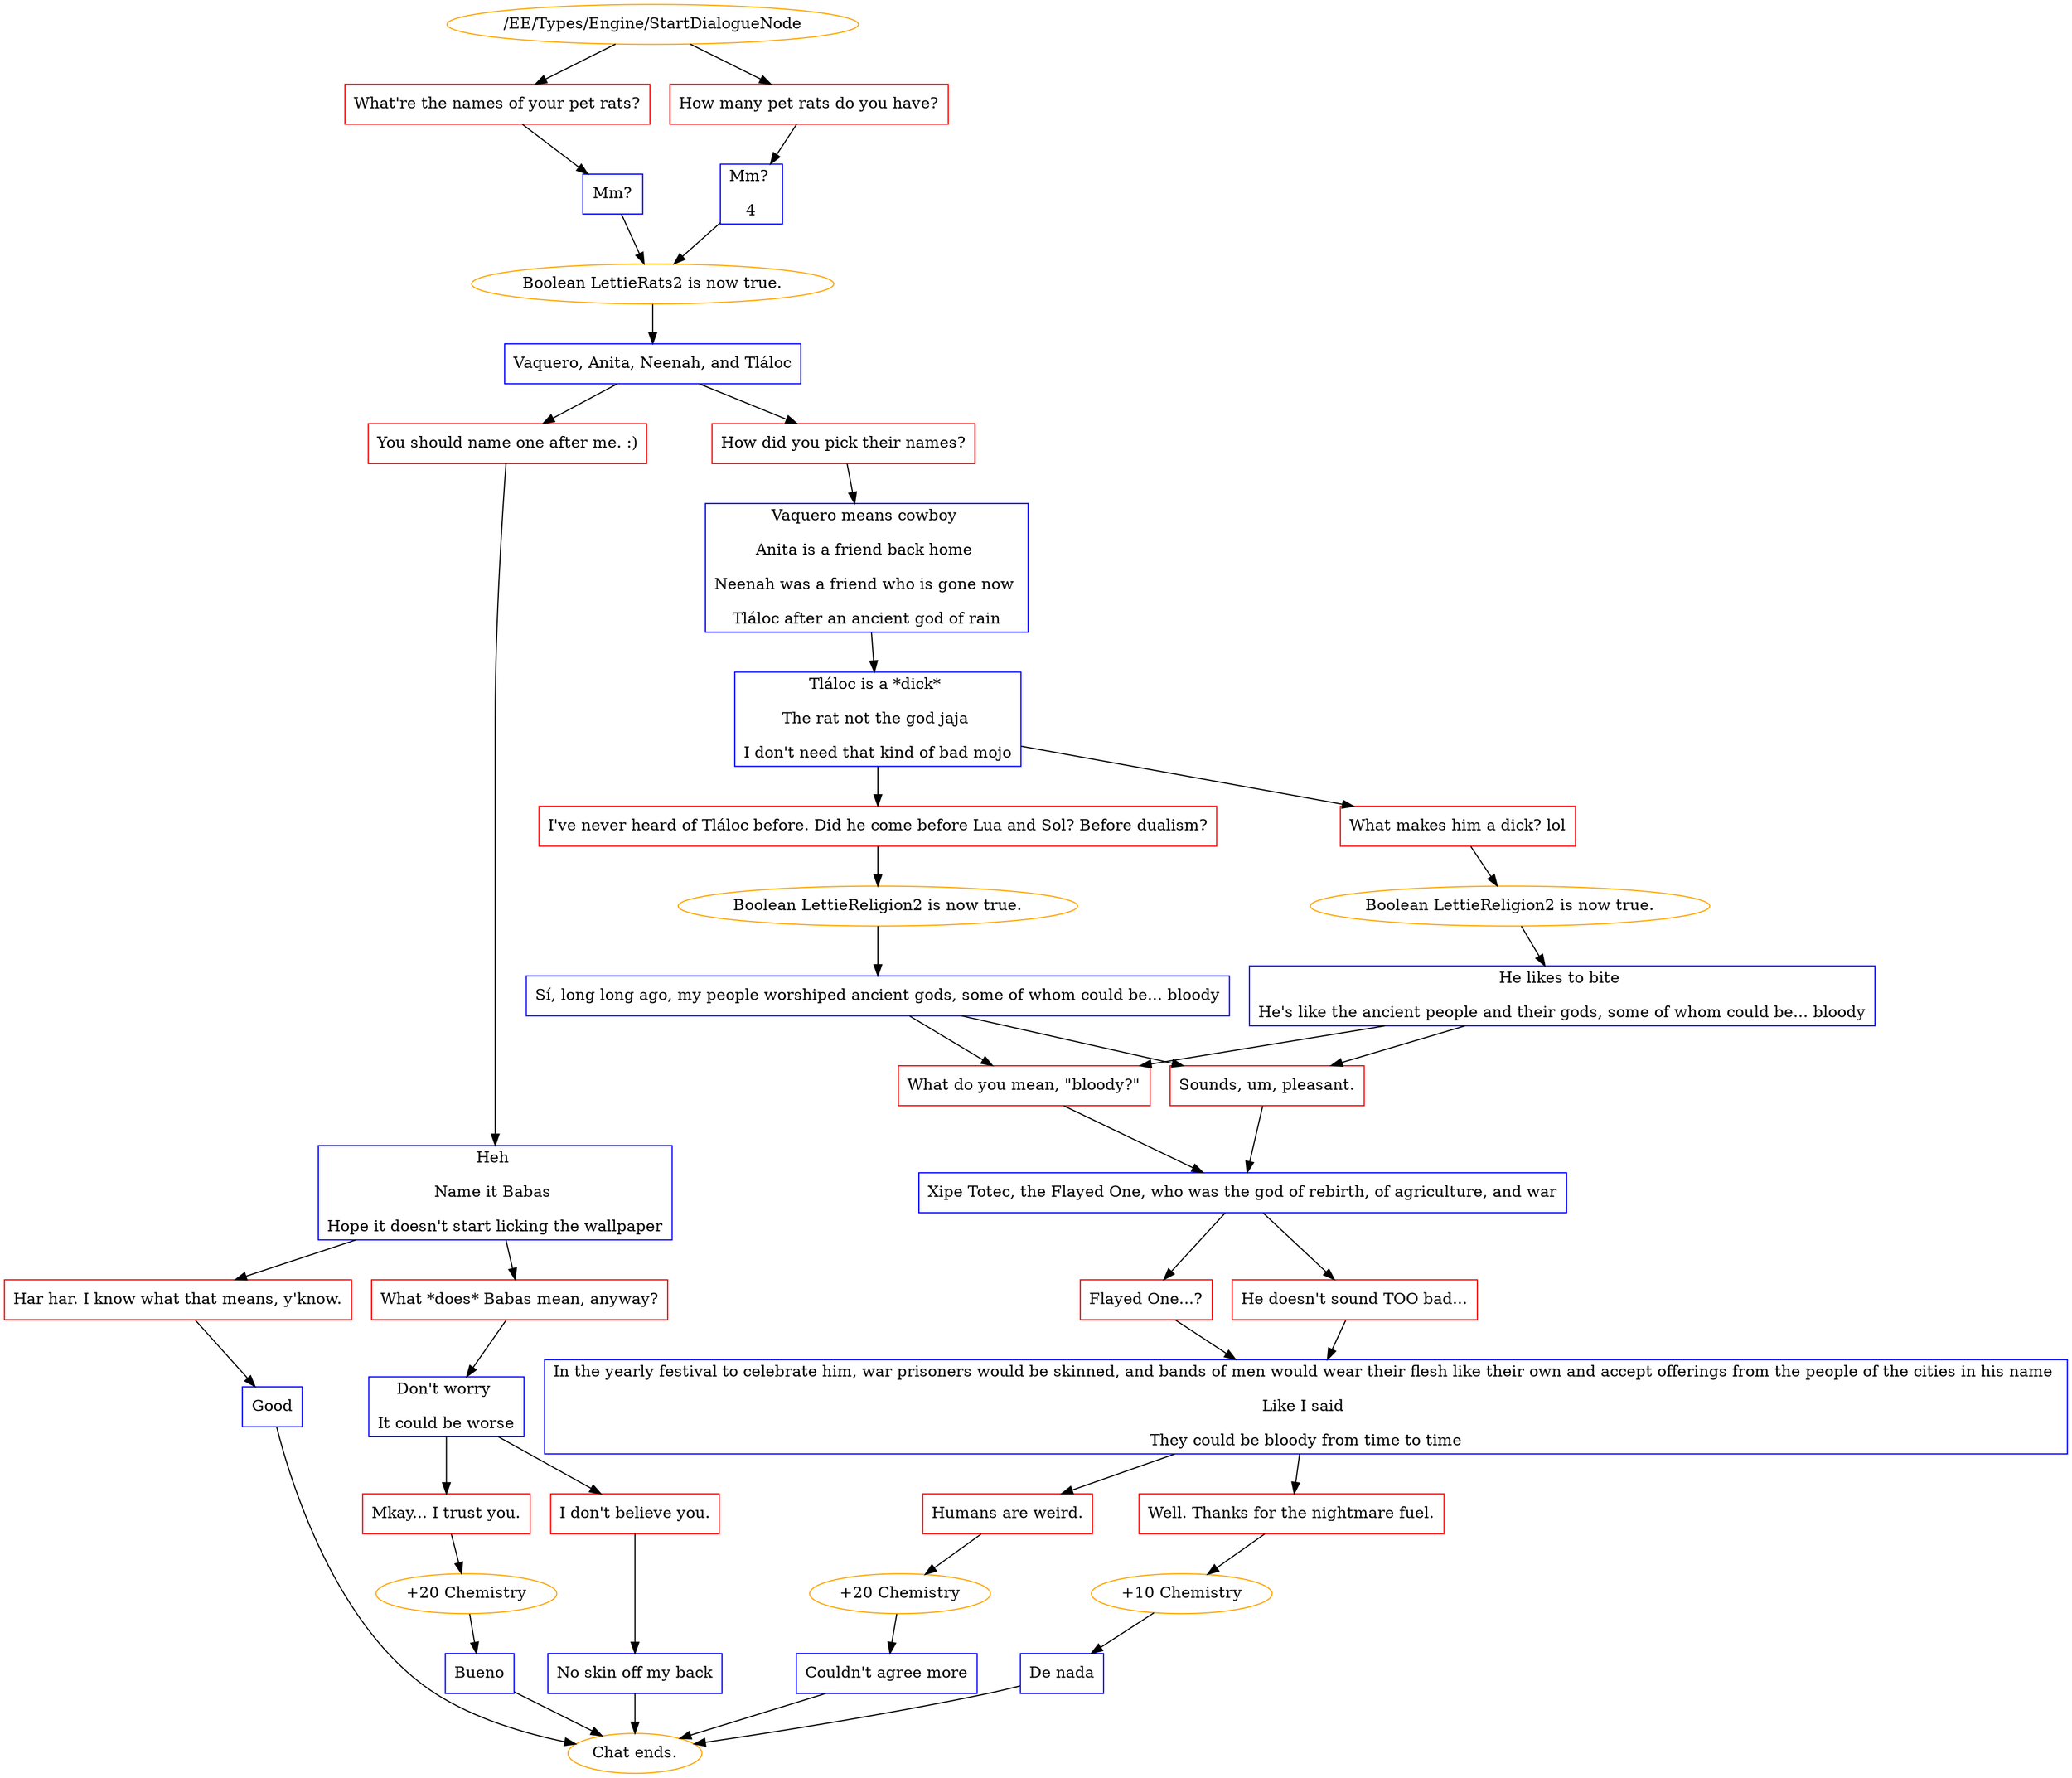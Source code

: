 digraph {
	306 [label="/EE/Types/Engine/StartDialogueNode",color=orange];
		306 -> 307;
		306 -> 308;
	307 [label="What're the names of your pet rats?",shape=box,color=red];
		307 -> 309;
	308 [label="How many pet rats do you have?",shape=box,color=red];
		308 -> 310;
	309 [label="Mm?",shape=box,color=blue];
		309 -> 311;
	310 [label="Mm? 
4",shape=box,color=blue];
		310 -> 311;
	311 [label="Boolean LettieRats2 is now true.",color=orange];
		311 -> 312;
	312 [label="Vaquero, Anita, Neenah, and Tláloc",shape=box,color=blue];
		312 -> 313;
		312 -> 314;
	313 [label="How did you pick their names?",shape=box,color=red];
		313 -> 315;
	314 [label="You should name one after me. :)",shape=box,color=red];
		314 -> 316;
	315 [label="Vaquero means cowboy 
Anita is a friend back home 
Neenah was a friend who is gone now 
Tláloc after an ancient god of rain",shape=box,color=blue];
		315 -> 317;
	316 [label="Heh 
Name it Babas 
Hope it doesn't start licking the wallpaper",shape=box,color=blue];
		316 -> 318;
		316 -> 319;
	317 [label="Tláloc is a *dick* 
The rat not the god jaja 
I don't need that kind of bad mojo",shape=box,color=blue];
		317 -> 322;
		317 -> 323;
	318 [label="What *does* Babas mean, anyway?",shape=box,color=red];
		318 -> 324;
	319 [label="Har har. I know what that means, y'know.",shape=box,color=red];
		319 -> 320;
	322 [label="I've never heard of Tláloc before. Did he come before Lua and Sol? Before dualism?",shape=box,color=red];
		322 -> 326;
	323 [label="What makes him a dick? lol",shape=box,color=red];
		323 -> 327;
	324 [label="Don't worry 
It could be worse",shape=box,color=blue];
		324 -> 332;
		324 -> 333;
	320 [label="Good",shape=box,color=blue];
		320 -> "Chat ends.";
	326 [label="Boolean LettieReligion2 is now true.",color=orange];
		326 -> 328;
	327 [label="Boolean LettieReligion2 is now true.",color=orange];
		327 -> 329;
	332 [label="Mkay... I trust you.",shape=box,color=red];
		332 -> 335;
	333 [label="I don't believe you.",shape=box,color=red];
		333 -> 337;
	"Chat ends." [color=orange];
	328 [label="Sí, long long ago, my people worshiped ancient gods, some of whom could be... bloody",shape=box,color=blue];
		328 -> 330;
		328 -> 331;
	329 [label="He likes to bite 
He's like the ancient people and their gods, some of whom could be... bloody",shape=box,color=blue];
		329 -> 331;
		329 -> 330;
	335 [label="+20 Chemistry",color=orange];
		335 -> 334;
	337 [label="No skin off my back",shape=box,color=blue];
		337 -> "Chat ends.";
	330 [label="What do you mean, \"bloody?\"",shape=box,color=red];
		330 -> 339;
	331 [label="Sounds, um, pleasant.",shape=box,color=red];
		331 -> 339;
	334 [label="Bueno",shape=box,color=blue];
		334 -> "Chat ends.";
	"Chat ends." [color=orange];
	339 [label="Xipe Totec, the Flayed One, who was the god of rebirth, of agriculture, and war",shape=box,color=blue];
		339 -> 340;
		339 -> 341;
	"Chat ends." [color=orange];
	340 [label="Flayed One...?",shape=box,color=red];
		340 -> 342;
	341 [label="He doesn't sound TOO bad...",shape=box,color=red];
		341 -> 342;
	342 [label="In the yearly festival to celebrate him, war prisoners would be skinned, and bands of men would wear their flesh like their own and accept offerings from the people of the cities in his name 
Like I said 
They could be bloody from time to time",shape=box,color=blue];
		342 -> 343;
		342 -> 344;
	343 [label="Well. Thanks for the nightmare fuel.",shape=box,color=red];
		343 -> 347;
	344 [label="Humans are weird.",shape=box,color=red];
		344 -> 348;
	347 [label="+10 Chemistry",color=orange];
		347 -> 345;
	348 [label="+20 Chemistry",color=orange];
		348 -> 346;
	345 [label="De nada",shape=box,color=blue];
		345 -> "Chat ends.";
	346 [label="Couldn't agree more",shape=box,color=blue];
		346 -> "Chat ends.";
	"Chat ends." [color=orange];
	"Chat ends." [color=orange];
}